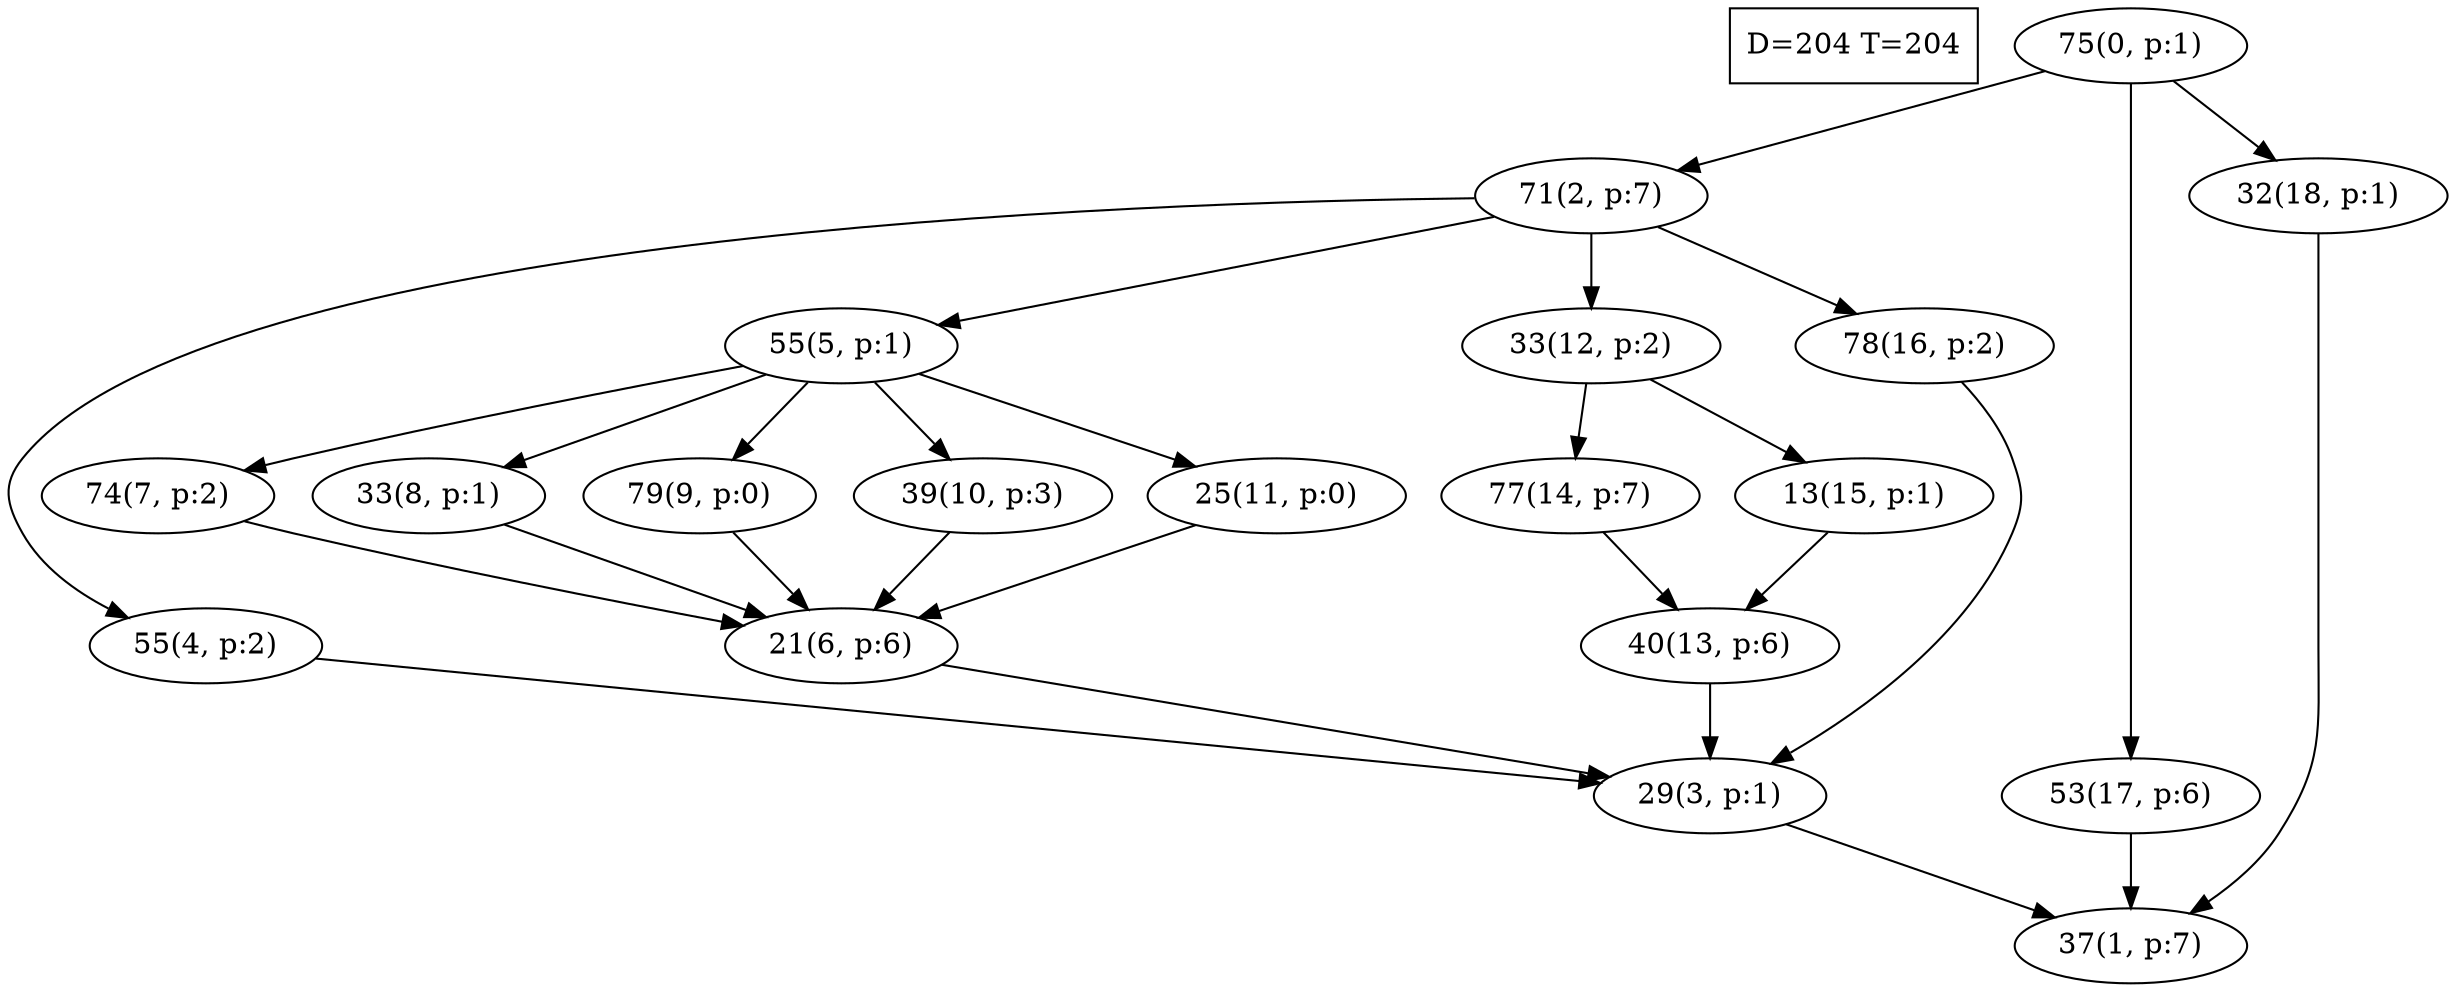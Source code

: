 digraph Task {
i [shape=box, label="D=204 T=204"]; 
0 [label="75(0, p:1)"];
1 [label="37(1, p:7)"];
2 [label="71(2, p:7)"];
3 [label="29(3, p:1)"];
4 [label="55(4, p:2)"];
5 [label="55(5, p:1)"];
6 [label="21(6, p:6)"];
7 [label="74(7, p:2)"];
8 [label="33(8, p:1)"];
9 [label="79(9, p:0)"];
10 [label="39(10, p:3)"];
11 [label="25(11, p:0)"];
12 [label="33(12, p:2)"];
13 [label="40(13, p:6)"];
14 [label="77(14, p:7)"];
15 [label="13(15, p:1)"];
16 [label="78(16, p:2)"];
17 [label="53(17, p:6)"];
18 [label="32(18, p:1)"];
0 -> 2;
0 -> 17;
0 -> 18;
2 -> 4;
2 -> 5;
2 -> 12;
2 -> 16;
3 -> 1;
4 -> 3;
5 -> 7;
5 -> 8;
5 -> 9;
5 -> 10;
5 -> 11;
6 -> 3;
7 -> 6;
8 -> 6;
9 -> 6;
10 -> 6;
11 -> 6;
12 -> 14;
12 -> 15;
13 -> 3;
14 -> 13;
15 -> 13;
16 -> 3;
17 -> 1;
18 -> 1;
}